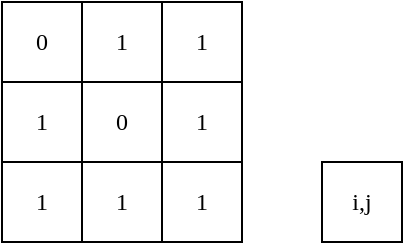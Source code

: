 <mxfile version="14.5.1" type="device"><diagram id="EjArKT-MrFbx6aZLU-S4" name="Page-1"><mxGraphModel dx="706" dy="408" grid="1" gridSize="10" guides="1" tooltips="1" connect="1" arrows="1" fold="1" page="1" pageScale="1" pageWidth="850" pageHeight="1100" math="0" shadow="0"><root><mxCell id="0"/><mxCell id="1" parent="0"/><mxCell id="C1ttHeHNdcTiGG76rLn--2" value="&lt;font face=&quot;Lucida Console&quot;&gt;0&lt;/font&gt;" style="rounded=0;whiteSpace=wrap;html=1;" parent="1" vertex="1"><mxGeometry x="280" y="400" width="40" height="40" as="geometry"/></mxCell><mxCell id="C1ttHeHNdcTiGG76rLn--3" value="&lt;font face=&quot;Lucida Console&quot;&gt;1&lt;/font&gt;" style="rounded=0;whiteSpace=wrap;html=1;" parent="1" vertex="1"><mxGeometry x="320" y="400" width="40" height="40" as="geometry"/></mxCell><mxCell id="C1ttHeHNdcTiGG76rLn--4" value="&lt;font face=&quot;Lucida Console&quot;&gt;1&lt;/font&gt;" style="rounded=0;whiteSpace=wrap;html=1;" parent="1" vertex="1"><mxGeometry x="360" y="400" width="40" height="40" as="geometry"/></mxCell><mxCell id="gnyh0RW03Y6L-Gr9g4Ej-10" value="&lt;font face=&quot;Lucida Console&quot;&gt;1&lt;/font&gt;" style="rounded=0;whiteSpace=wrap;html=1;" parent="1" vertex="1"><mxGeometry x="280" y="440" width="40" height="40" as="geometry"/></mxCell><mxCell id="X9y8nmT73uhad4sCYpN6-1" value="&lt;font face=&quot;Lucida Console&quot;&gt;0&lt;/font&gt;" style="rounded=0;whiteSpace=wrap;html=1;" parent="1" vertex="1"><mxGeometry x="320" y="440" width="40" height="40" as="geometry"/></mxCell><mxCell id="X9y8nmT73uhad4sCYpN6-2" value="&lt;font face=&quot;Lucida Console&quot;&gt;1&lt;/font&gt;" style="rounded=0;whiteSpace=wrap;html=1;" parent="1" vertex="1"><mxGeometry x="360" y="440" width="40" height="40" as="geometry"/></mxCell><mxCell id="5rLj0mRFRBo5u9fmHlGo-1" value="&lt;font face=&quot;Lucida Console&quot;&gt;1&lt;/font&gt;" style="rounded=0;whiteSpace=wrap;html=1;" vertex="1" parent="1"><mxGeometry x="280" y="480" width="40" height="40" as="geometry"/></mxCell><mxCell id="5rLj0mRFRBo5u9fmHlGo-2" value="&lt;font face=&quot;Lucida Console&quot;&gt;1&lt;/font&gt;" style="rounded=0;whiteSpace=wrap;html=1;" vertex="1" parent="1"><mxGeometry x="320" y="480" width="40" height="40" as="geometry"/></mxCell><mxCell id="5rLj0mRFRBo5u9fmHlGo-3" value="&lt;font face=&quot;Lucida Console&quot;&gt;1&lt;/font&gt;" style="rounded=0;whiteSpace=wrap;html=1;" vertex="1" parent="1"><mxGeometry x="360" y="480" width="40" height="40" as="geometry"/></mxCell><mxCell id="5rLj0mRFRBo5u9fmHlGo-13" value="&lt;font face=&quot;Lucida Console&quot;&gt;i,j&lt;/font&gt;" style="rounded=0;whiteSpace=wrap;html=1;" vertex="1" parent="1"><mxGeometry x="440" y="480" width="40" height="40" as="geometry"/></mxCell></root></mxGraphModel></diagram></mxfile>